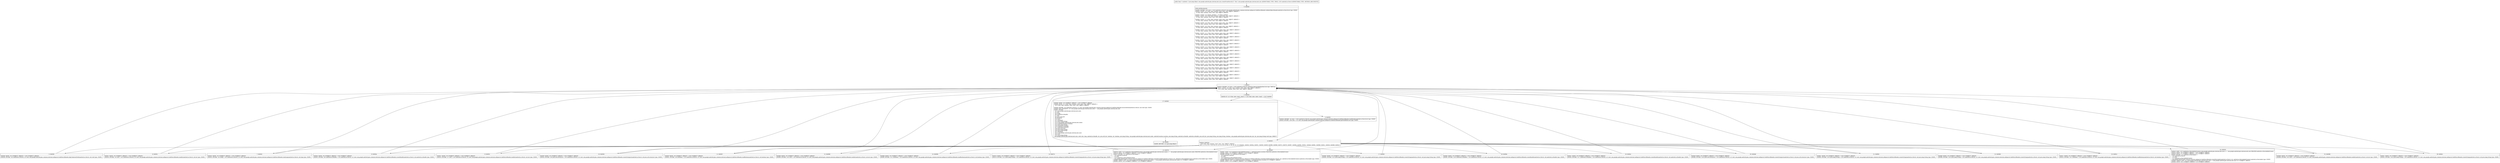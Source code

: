 digraph "CFG forcom.google.android.gms.internal.ads.zzxz.createFromParcel(Landroid\/os\/Parcel;)Ljava\/lang\/Object;" {
Node_0 [shape=record,label="{0\:\ 0x0000|MTH_ENTER_BLOCK\l|0x0000: INVOKE  (r25 I:int) = (r28 I:android.os.Parcel) com.google.android.gms.common.internal.safeparcel.SafeParcelReader.validateObjectHeader(android.os.Parcel):int type: STATIC \l0x0004: CONST  (r3 I:?[int, float, boolean, short, byte, char, OBJECT, ARRAY]) = \l  (0 ?[int, float, boolean, short, byte, char, OBJECT, ARRAY])\l \l0x0005: CONST  (r4 I:?[long, double]) = (0 ?[long, double]) \l0x0007: CONST  (r6 I:?[int, float, boolean, short, byte, char, OBJECT, ARRAY]) = \l  (0 ?[int, float, boolean, short, byte, char, OBJECT, ARRAY])\l \l0x0008: CONST  (r7 I:?[int, float, boolean, short, byte, char, OBJECT, ARRAY]) = \l  (0 ?[int, float, boolean, short, byte, char, OBJECT, ARRAY])\l \l0x0009: CONST  (r8 I:?[int, float, boolean, short, byte, char, OBJECT, ARRAY]) = \l  (0 ?[int, float, boolean, short, byte, char, OBJECT, ARRAY])\l \l0x000a: CONST  (r9 I:?[int, float, boolean, short, byte, char, OBJECT, ARRAY]) = \l  (0 ?[int, float, boolean, short, byte, char, OBJECT, ARRAY])\l \l0x000b: CONST  (r10 I:?[int, float, boolean, short, byte, char, OBJECT, ARRAY]) = \l  (0 ?[int, float, boolean, short, byte, char, OBJECT, ARRAY])\l \l0x000c: CONST  (r11 I:?[int, float, boolean, short, byte, char, OBJECT, ARRAY]) = \l  (0 ?[int, float, boolean, short, byte, char, OBJECT, ARRAY])\l \l0x000d: CONST  (r12 I:?[int, float, boolean, short, byte, char, OBJECT, ARRAY]) = \l  (0 ?[int, float, boolean, short, byte, char, OBJECT, ARRAY])\l \l0x000e: CONST  (r13 I:?[int, float, boolean, short, byte, char, OBJECT, ARRAY]) = \l  (0 ?[int, float, boolean, short, byte, char, OBJECT, ARRAY])\l \l0x000f: CONST  (r14 I:?[int, float, boolean, short, byte, char, OBJECT, ARRAY]) = \l  (0 ?[int, float, boolean, short, byte, char, OBJECT, ARRAY])\l \l0x0010: CONST  (r15 I:?[int, float, boolean, short, byte, char, OBJECT, ARRAY]) = \l  (0 ?[int, float, boolean, short, byte, char, OBJECT, ARRAY])\l \l0x0011: CONST  (r16 I:?[int, float, boolean, short, byte, char, OBJECT, ARRAY]) = \l  (0 ?[int, float, boolean, short, byte, char, OBJECT, ARRAY])\l \l0x0013: CONST  (r17 I:?[int, float, boolean, short, byte, char, OBJECT, ARRAY]) = \l  (0 ?[int, float, boolean, short, byte, char, OBJECT, ARRAY])\l \l0x0015: CONST  (r18 I:?[int, float, boolean, short, byte, char, OBJECT, ARRAY]) = \l  (0 ?[int, float, boolean, short, byte, char, OBJECT, ARRAY])\l \l0x0017: CONST  (r19 I:?[int, float, boolean, short, byte, char, OBJECT, ARRAY]) = \l  (0 ?[int, float, boolean, short, byte, char, OBJECT, ARRAY])\l \l0x0019: CONST  (r20 I:?[int, float, boolean, short, byte, char, OBJECT, ARRAY]) = \l  (0 ?[int, float, boolean, short, byte, char, OBJECT, ARRAY])\l \l0x001b: CONST  (r21 I:?[int, float, boolean, short, byte, char, OBJECT, ARRAY]) = \l  (0 ?[int, float, boolean, short, byte, char, OBJECT, ARRAY])\l \l0x001d: CONST  (r22 I:?[int, float, boolean, short, byte, char, OBJECT, ARRAY]) = \l  (0 ?[int, float, boolean, short, byte, char, OBJECT, ARRAY])\l \l0x001f: CONST  (r23 I:?[int, float, boolean, short, byte, char, OBJECT, ARRAY]) = \l  (0 ?[int, float, boolean, short, byte, char, OBJECT, ARRAY])\l \l0x0021: CONST  (r24 I:?[int, float, boolean, short, byte, char, OBJECT, ARRAY]) = \l  (0 ?[int, float, boolean, short, byte, char, OBJECT, ARRAY])\l \l}"];
Node_1 [shape=record,label="{1\:\ 0x0023|0x0023: INVOKE  (r2 I:int) = (r28 I:android.os.Parcel) android.os.Parcel.dataPosition():int type: VIRTUAL \l0x0027: MOVE  (r0 I:?[int, float, boolean, short, byte, char, OBJECT, ARRAY]) = \l  (r25 I:?[int, float, boolean, short, byte, char, OBJECT, ARRAY])\l \l}"];
Node_2 [shape=record,label="{2\:\ 0x0029|0x0029: IF  (r2 I:?[int, byte, short, char]) \>= (r0 I:?[int, byte, short, char])  \-\> B:27:0x00e9 \l}"];
Node_3 [shape=record,label="{3\:\ 0x002b|0x002b: INVOKE  (r2 I:int) = (r28 I:android.os.Parcel) com.google.android.gms.common.internal.safeparcel.SafeParcelReader.readHeader(android.os.Parcel):int type: STATIC \l0x002f: INVOKE  (r26 I:int) = (r2 I:int) com.google.android.gms.common.internal.safeparcel.SafeParcelReader.getFieldId(int):int type: STATIC \l}"];
Node_4 [shape=record,label="{4\:\ 0x0033|0x0033: SWITCH  \l  (r26 I:?[int, float, boolean, short, byte, char, OBJECT, ARRAY])\l k:[1, 2, 3, 4, 5, 6, 7, 8, 9, 10, 11, 12, 13, 14, 15, 16, 17, 18, 19, 20, 21] t:[0x003c, 0x0043, 0x004a, 0x0051, 0x0058, 0x005f, 0x0066, 0x006d, 0x0074, 0x007b, 0x0087, 0x0093, 0x009a, 0x00a1, 0x00a9, 0x00b1, 0x00b9, 0x00c1, 0x00c9, 0x00d9, 0x00e1] \l}"];
Node_5 [shape=record,label="{5\:\ 0x0036|0x0036: MOVE  (r0 I:?[OBJECT, ARRAY]) = (r28 I:?[OBJECT, ARRAY]) \l0x0038: INVOKE  (r0 I:android.os.Parcel), (r2 I:int) com.google.android.gms.common.internal.safeparcel.SafeParcelReader.skipUnknownField(android.os.Parcel, int):void type: STATIC \l}"];
Node_6 [shape=record,label="{6\:\ 0x003c|0x003c: MOVE  (r0 I:?[OBJECT, ARRAY]) = (r28 I:?[OBJECT, ARRAY]) \l0x003e: INVOKE  (r3 I:int) = (r0 I:android.os.Parcel), (r2 I:int) com.google.android.gms.common.internal.safeparcel.SafeParcelReader.readInt(android.os.Parcel, int):int type: STATIC \l}"];
Node_7 [shape=record,label="{7\:\ 0x0043|0x0043: MOVE  (r0 I:?[OBJECT, ARRAY]) = (r28 I:?[OBJECT, ARRAY]) \l0x0045: INVOKE  (r4 I:long) = (r0 I:android.os.Parcel), (r2 I:int) com.google.android.gms.common.internal.safeparcel.SafeParcelReader.readLong(android.os.Parcel, int):long type: STATIC \l}"];
Node_8 [shape=record,label="{8\:\ 0x004a|0x004a: MOVE  (r0 I:?[OBJECT, ARRAY]) = (r28 I:?[OBJECT, ARRAY]) \l0x004c: INVOKE  (r6 I:android.os.Bundle) = (r0 I:android.os.Parcel), (r2 I:int) com.google.android.gms.common.internal.safeparcel.SafeParcelReader.createBundle(android.os.Parcel, int):android.os.Bundle type: STATIC \l}"];
Node_9 [shape=record,label="{9\:\ 0x0051|0x0051: MOVE  (r0 I:?[OBJECT, ARRAY]) = (r28 I:?[OBJECT, ARRAY]) \l0x0053: INVOKE  (r7 I:int) = (r0 I:android.os.Parcel), (r2 I:int) com.google.android.gms.common.internal.safeparcel.SafeParcelReader.readInt(android.os.Parcel, int):int type: STATIC \l}"];
Node_10 [shape=record,label="{10\:\ 0x0058|0x0058: MOVE  (r0 I:?[OBJECT, ARRAY]) = (r28 I:?[OBJECT, ARRAY]) \l0x005a: INVOKE  (r8 I:java.util.ArrayList) = (r0 I:android.os.Parcel), (r2 I:int) com.google.android.gms.common.internal.safeparcel.SafeParcelReader.createStringList(android.os.Parcel, int):java.util.ArrayList type: STATIC \l}"];
Node_11 [shape=record,label="{11\:\ 0x005f|0x005f: MOVE  (r0 I:?[OBJECT, ARRAY]) = (r28 I:?[OBJECT, ARRAY]) \l0x0061: INVOKE  (r9 I:boolean) = (r0 I:android.os.Parcel), (r2 I:int) com.google.android.gms.common.internal.safeparcel.SafeParcelReader.readBoolean(android.os.Parcel, int):boolean type: STATIC \l}"];
Node_12 [shape=record,label="{12\:\ 0x0066|0x0066: MOVE  (r0 I:?[OBJECT, ARRAY]) = (r28 I:?[OBJECT, ARRAY]) \l0x0068: INVOKE  (r10 I:int) = (r0 I:android.os.Parcel), (r2 I:int) com.google.android.gms.common.internal.safeparcel.SafeParcelReader.readInt(android.os.Parcel, int):int type: STATIC \l}"];
Node_13 [shape=record,label="{13\:\ 0x006d|0x006d: MOVE  (r0 I:?[OBJECT, ARRAY]) = (r28 I:?[OBJECT, ARRAY]) \l0x006f: INVOKE  (r11 I:boolean) = (r0 I:android.os.Parcel), (r2 I:int) com.google.android.gms.common.internal.safeparcel.SafeParcelReader.readBoolean(android.os.Parcel, int):boolean type: STATIC \l}"];
Node_14 [shape=record,label="{14\:\ 0x0074|0x0074: MOVE  (r0 I:?[OBJECT, ARRAY]) = (r28 I:?[OBJECT, ARRAY]) \l0x0076: INVOKE  (r12 I:java.lang.String) = (r0 I:android.os.Parcel), (r2 I:int) com.google.android.gms.common.internal.safeparcel.SafeParcelReader.createString(android.os.Parcel, int):java.lang.String type: STATIC \l}"];
Node_15 [shape=record,label="{15\:\ 0x007b|0x007b: SGET  (r13 I:android.os.Parcelable$Creator\<com.google.android.gms.internal.ads.zzabz\>) =  com.google.android.gms.internal.ads.zzabz.CREATOR android.os.Parcelable$Creator \l0x007d: MOVE  (r0 I:?[OBJECT, ARRAY]) = (r28 I:?[OBJECT, ARRAY]) \l0x007f: INVOKE  (r2 I:android.os.Parcelable) = \l  (r0 I:android.os.Parcel)\l  (r2 I:int)\l  (r13 I:android.os.Parcelable$Creator)\l com.google.android.gms.common.internal.safeparcel.SafeParcelReader.createParcelable(android.os.Parcel, int, android.os.Parcelable$Creator):android.os.Parcelable type: STATIC \l0x0083: CHECK_CAST  (r2 I:com.google.android.gms.internal.ads.zzabz) = (com.google.android.gms.internal.ads.zzabz) (r2 I:?[OBJECT, ARRAY]) \l0x0085: MOVE  (r13 I:?[OBJECT, ARRAY]) = (r2 I:?[OBJECT, ARRAY]) \l}"];
Node_16 [shape=record,label="{16\:\ 0x0087|0x0087: SGET  (r14 I:android.os.Parcelable$Creator) =  android.location.Location.CREATOR android.os.Parcelable$Creator \l0x0089: MOVE  (r0 I:?[OBJECT, ARRAY]) = (r28 I:?[OBJECT, ARRAY]) \l0x008b: INVOKE  (r2 I:android.os.Parcelable) = \l  (r0 I:android.os.Parcel)\l  (r2 I:int)\l  (r14 I:android.os.Parcelable$Creator)\l com.google.android.gms.common.internal.safeparcel.SafeParcelReader.createParcelable(android.os.Parcel, int, android.os.Parcelable$Creator):android.os.Parcelable type: STATIC \l0x008f: CHECK_CAST  (r2 I:android.location.Location) = (android.location.Location) (r2 I:?[OBJECT, ARRAY]) \l0x0091: MOVE  (r14 I:?[OBJECT, ARRAY]) = (r2 I:?[OBJECT, ARRAY]) \l}"];
Node_17 [shape=record,label="{17\:\ 0x0093|0x0093: MOVE  (r0 I:?[OBJECT, ARRAY]) = (r28 I:?[OBJECT, ARRAY]) \l0x0095: INVOKE  (r15 I:java.lang.String) = (r0 I:android.os.Parcel), (r2 I:int) com.google.android.gms.common.internal.safeparcel.SafeParcelReader.createString(android.os.Parcel, int):java.lang.String type: STATIC \l}"];
Node_18 [shape=record,label="{18\:\ 0x009a|0x009a: MOVE  (r0 I:?[OBJECT, ARRAY]) = (r28 I:?[OBJECT, ARRAY]) \l0x009c: INVOKE  (r16 I:android.os.Bundle) = (r0 I:android.os.Parcel), (r2 I:int) com.google.android.gms.common.internal.safeparcel.SafeParcelReader.createBundle(android.os.Parcel, int):android.os.Bundle type: STATIC \l}"];
Node_19 [shape=record,label="{19\:\ 0x00a1|0x00a1: MOVE  (r0 I:?[OBJECT, ARRAY]) = (r28 I:?[OBJECT, ARRAY]) \l0x00a3: INVOKE  (r17 I:android.os.Bundle) = (r0 I:android.os.Parcel), (r2 I:int) com.google.android.gms.common.internal.safeparcel.SafeParcelReader.createBundle(android.os.Parcel, int):android.os.Bundle type: STATIC \l}"];
Node_20 [shape=record,label="{20\:\ 0x00a9|0x00a9: MOVE  (r0 I:?[OBJECT, ARRAY]) = (r28 I:?[OBJECT, ARRAY]) \l0x00ab: INVOKE  (r18 I:java.util.ArrayList) = (r0 I:android.os.Parcel), (r2 I:int) com.google.android.gms.common.internal.safeparcel.SafeParcelReader.createStringList(android.os.Parcel, int):java.util.ArrayList type: STATIC \l}"];
Node_21 [shape=record,label="{21\:\ 0x00b1|0x00b1: MOVE  (r0 I:?[OBJECT, ARRAY]) = (r28 I:?[OBJECT, ARRAY]) \l0x00b3: INVOKE  (r19 I:java.lang.String) = (r0 I:android.os.Parcel), (r2 I:int) com.google.android.gms.common.internal.safeparcel.SafeParcelReader.createString(android.os.Parcel, int):java.lang.String type: STATIC \l}"];
Node_22 [shape=record,label="{22\:\ 0x00b9|0x00b9: MOVE  (r0 I:?[OBJECT, ARRAY]) = (r28 I:?[OBJECT, ARRAY]) \l0x00bb: INVOKE  (r20 I:java.lang.String) = (r0 I:android.os.Parcel), (r2 I:int) com.google.android.gms.common.internal.safeparcel.SafeParcelReader.createString(android.os.Parcel, int):java.lang.String type: STATIC \l}"];
Node_23 [shape=record,label="{23\:\ 0x00c1|0x00c1: MOVE  (r0 I:?[OBJECT, ARRAY]) = (r28 I:?[OBJECT, ARRAY]) \l0x00c3: INVOKE  (r21 I:boolean) = (r0 I:android.os.Parcel), (r2 I:int) com.google.android.gms.common.internal.safeparcel.SafeParcelReader.readBoolean(android.os.Parcel, int):boolean type: STATIC \l}"];
Node_24 [shape=record,label="{24\:\ 0x00c9|0x00c9: SGET  (r22 I:android.os.Parcelable$Creator\<com.google.android.gms.internal.ads.zzxr\>) =  com.google.android.gms.internal.ads.zzxr.CREATOR android.os.Parcelable$Creator \l0x00cb: MOVE  (r0 I:?[OBJECT, ARRAY]) = (r28 I:?[OBJECT, ARRAY]) \l0x00cd: MOVE  (r1 I:?[OBJECT, ARRAY]) = (r22 I:?[OBJECT, ARRAY]) \l0x00cf: INVOKE  (r2 I:android.os.Parcelable) = \l  (r0 I:android.os.Parcel)\l  (r2 I:int)\l  (r1 I:android.os.Parcelable$Creator)\l com.google.android.gms.common.internal.safeparcel.SafeParcelReader.createParcelable(android.os.Parcel, int, android.os.Parcelable$Creator):android.os.Parcelable type: STATIC \l0x00d3: CHECK_CAST  (r2 I:com.google.android.gms.internal.ads.zzxr) = (com.google.android.gms.internal.ads.zzxr) (r2 I:?[OBJECT, ARRAY]) \l0x00d5: MOVE  (r22 I:?[OBJECT, ARRAY]) = (r2 I:?[OBJECT, ARRAY]) \l}"];
Node_25 [shape=record,label="{25\:\ 0x00d9|0x00d9: MOVE  (r0 I:?[OBJECT, ARRAY]) = (r28 I:?[OBJECT, ARRAY]) \l0x00db: INVOKE  (r23 I:int) = (r0 I:android.os.Parcel), (r2 I:int) com.google.android.gms.common.internal.safeparcel.SafeParcelReader.readInt(android.os.Parcel, int):int type: STATIC \l}"];
Node_26 [shape=record,label="{26\:\ 0x00e1|0x00e1: MOVE  (r0 I:?[OBJECT, ARRAY]) = (r28 I:?[OBJECT, ARRAY]) \l0x00e3: INVOKE  (r24 I:java.lang.String) = (r0 I:android.os.Parcel), (r2 I:int) com.google.android.gms.common.internal.safeparcel.SafeParcelReader.createString(android.os.Parcel, int):java.lang.String type: STATIC \l}"];
Node_27 [shape=record,label="{27\:\ 0x00e9|0x00e9: MOVE  (r0 I:?[OBJECT, ARRAY]) = (r28 I:?[OBJECT, ARRAY]) \l0x00eb: MOVE  (r1 I:?[int, float, boolean, short, byte, char, OBJECT, ARRAY]) = \l  (r25 I:?[int, float, boolean, short, byte, char, OBJECT, ARRAY])\l \l0x00ed: INVOKE  (r0 I:android.os.Parcel), (r1 I:int) com.google.android.gms.common.internal.safeparcel.SafeParcelReader.ensureAtEnd(android.os.Parcel, int):void type: STATIC \l0x00f0: NEW_INSTANCE  (r2 I:com.google.android.gms.internal.ads.zzxx) =  com.google.android.gms.internal.ads.zzxx \l0x00f2: INVOKE  \l  (r2 I:com.google.android.gms.internal.ads.zzxx)\l  (r3 I:int)\l  (r4 I:long)\l  (r6 I:android.os.Bundle)\l  (r7 I:int)\l  (r8 I:java.util.List)\l  (r9 I:boolean)\l  (r10 I:int)\l  (r11 I:boolean)\l  (r12 I:java.lang.String)\l  (r13 I:com.google.android.gms.internal.ads.zzabz)\l  (r14 I:android.location.Location)\l  (r15 I:java.lang.String)\l  (r16 I:android.os.Bundle)\l  (r17 I:android.os.Bundle)\l  (r18 I:java.util.List)\l  (r19 I:java.lang.String)\l  (r20 I:java.lang.String)\l  (r21 I:boolean)\l  (r22 I:com.google.android.gms.internal.ads.zzxr)\l  (r23 I:int)\l  (r24 I:java.lang.String)\l com.google.android.gms.internal.ads.zzxx.\<init\>(int, long, android.os.Bundle, int, java.util.List, boolean, int, boolean, java.lang.String, com.google.android.gms.internal.ads.zzabz, android.location.Location, java.lang.String, android.os.Bundle, android.os.Bundle, java.util.List, java.lang.String, java.lang.String, boolean, com.google.android.gms.internal.ads.zzxr, int, java.lang.String):void type: DIRECT \l}"];
Node_28 [shape=record,label="{28\:\ 0x00f5|0x00f5: RETURN  (r2 I:java.lang.Object) \l}"];
MethodNode[shape=record,label="{public final \/* synthetic *\/ java.lang.Object com.google.android.gms.internal.ads.zzxz.createFromParcel((r27 'this' I:com.google.android.gms.internal.ads.zzxz A[IMMUTABLE_TYPE, THIS]), (r28 I:android.os.Parcel A[IMMUTABLE_TYPE, METHOD_ARGUMENT])) }"];
MethodNode -> Node_0;
Node_0 -> Node_1;
Node_1 -> Node_2;
Node_2 -> Node_3[style=dashed];
Node_2 -> Node_27;
Node_3 -> Node_4;
Node_4 -> Node_5;
Node_4 -> Node_6;
Node_4 -> Node_7;
Node_4 -> Node_8;
Node_4 -> Node_9;
Node_4 -> Node_10;
Node_4 -> Node_11;
Node_4 -> Node_12;
Node_4 -> Node_13;
Node_4 -> Node_14;
Node_4 -> Node_15;
Node_4 -> Node_16;
Node_4 -> Node_17;
Node_4 -> Node_18;
Node_4 -> Node_19;
Node_4 -> Node_20;
Node_4 -> Node_21;
Node_4 -> Node_22;
Node_4 -> Node_23;
Node_4 -> Node_24;
Node_4 -> Node_25;
Node_4 -> Node_26;
Node_5 -> Node_1;
Node_6 -> Node_1;
Node_7 -> Node_1;
Node_8 -> Node_1;
Node_9 -> Node_1;
Node_10 -> Node_1;
Node_11 -> Node_1;
Node_12 -> Node_1;
Node_13 -> Node_1;
Node_14 -> Node_1;
Node_15 -> Node_1;
Node_16 -> Node_1;
Node_17 -> Node_1;
Node_18 -> Node_1;
Node_19 -> Node_1;
Node_20 -> Node_1;
Node_21 -> Node_1;
Node_22 -> Node_1;
Node_23 -> Node_1;
Node_24 -> Node_1;
Node_25 -> Node_1;
Node_26 -> Node_1;
Node_27 -> Node_28;
}

